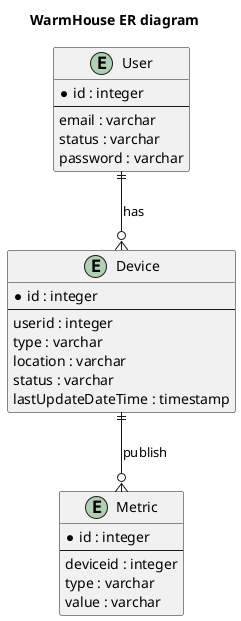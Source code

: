 @startuml

title WarmHouse ER diagram

entity User {
* id : integer 
--
email : varchar
status : varchar
password : varchar
}

entity Device {
* id : integer
--
userid : integer
type : varchar
location : varchar
status : varchar
lastUpdateDateTime : timestamp
}

entity Metric {
* id : integer
--
deviceid : integer
type : varchar
value : varchar
}

' Связи
User ||--o{ Device : "has"
Device ||--o{ Metric : "publish"

@enduml